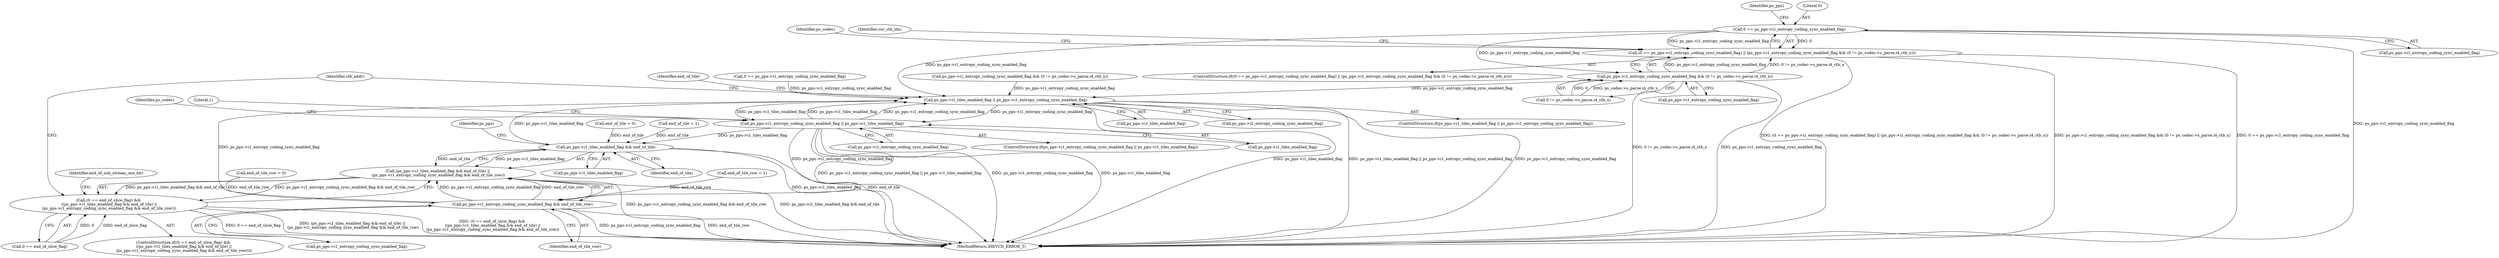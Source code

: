 digraph "0_Android_2b9fb0c2074d370a254b35e2489de2d94943578d@pointer" {
"1000932" [label="(Call,0 == ps_pps->i1_entropy_coding_sync_enabled_flag)"];
"1000931" [label="(Call,(0 == ps_pps->i1_entropy_coding_sync_enabled_flag) || (ps_pps->i1_entropy_coding_sync_enabled_flag && (0 != ps_codec->s_parse.i4_ctb_x)))"];
"1000937" [label="(Call,ps_pps->i1_entropy_coding_sync_enabled_flag && (0 != ps_codec->s_parse.i4_ctb_x))"];
"1001983" [label="(Call,ps_pps->i1_tiles_enabled_flag || ps_pps->i1_entropy_coding_sync_enabled_flag)"];
"1002000" [label="(Call,ps_pps->i1_entropy_coding_sync_enabled_flag || ps_pps->i1_tiles_enabled_flag)"];
"1002083" [label="(Call,ps_pps->i1_tiles_enabled_flag && end_of_tile)"];
"1002082" [label="(Call,(ps_pps->i1_tiles_enabled_flag && end_of_tile) ||\n (ps_pps->i1_entropy_coding_sync_enabled_flag && end_of_tile_row))"];
"1002078" [label="(Call,(0 == end_of_slice_flag) &&\n ((ps_pps->i1_tiles_enabled_flag && end_of_tile) ||\n (ps_pps->i1_entropy_coding_sync_enabled_flag && end_of_tile_row)))"];
"1002088" [label="(Call,ps_pps->i1_entropy_coding_sync_enabled_flag && end_of_tile_row)"];
"1000939" [label="(Identifier,ps_pps)"];
"1001982" [label="(ControlStructure,if(ps_pps->i1_tiles_enabled_flag || ps_pps->i1_entropy_coding_sync_enabled_flag))"];
"1002082" [label="(Call,(ps_pps->i1_tiles_enabled_flag && end_of_tile) ||\n (ps_pps->i1_entropy_coding_sync_enabled_flag && end_of_tile_row))"];
"1002010" [label="(Literal,1)"];
"1002001" [label="(Call,ps_pps->i1_entropy_coding_sync_enabled_flag)"];
"1000930" [label="(ControlStructure,if((0 == ps_pps->i1_entropy_coding_sync_enabled_flag) || (ps_pps->i1_entropy_coding_sync_enabled_flag && (0 != ps_codec->s_parse.i4_ctb_x))))"];
"1002142" [label="(Identifier,ctb_addr)"];
"1000932" [label="(Call,0 == ps_pps->i1_entropy_coding_sync_enabled_flag)"];
"1001992" [label="(Call,end_of_tile = 0)"];
"1002096" [label="(Identifier,end_of_sub_stream_one_bit)"];
"1001999" [label="(ControlStructure,if(ps_pps->i1_entropy_coding_sync_enabled_flag || ps_pps->i1_tiles_enabled_flag))"];
"1002090" [label="(Identifier,ps_pps)"];
"1002004" [label="(Call,ps_pps->i1_tiles_enabled_flag)"];
"1002078" [label="(Call,(0 == end_of_slice_flag) &&\n ((ps_pps->i1_tiles_enabled_flag && end_of_tile) ||\n (ps_pps->i1_entropy_coding_sync_enabled_flag && end_of_tile_row)))"];
"1001996" [label="(Call,end_of_tile_row = 0)"];
"1002084" [label="(Call,ps_pps->i1_tiles_enabled_flag)"];
"1000934" [label="(Call,ps_pps->i1_entropy_coding_sync_enabled_flag)"];
"1002074" [label="(Call,end_of_tile = 1)"];
"1000937" [label="(Call,ps_pps->i1_entropy_coding_sync_enabled_flag && (0 != ps_codec->s_parse.i4_ctb_x))"];
"1001983" [label="(Call,ps_pps->i1_tiles_enabled_flag || ps_pps->i1_entropy_coding_sync_enabled_flag)"];
"1000953" [label="(Identifier,ps_codec)"];
"1002000" [label="(Call,ps_pps->i1_entropy_coding_sync_enabled_flag || ps_pps->i1_tiles_enabled_flag)"];
"1002059" [label="(Call,end_of_tile_row = 1)"];
"1001032" [label="(Identifier,cur_ctb_idx)"];
"1000933" [label="(Literal,0)"];
"1001984" [label="(Call,ps_pps->i1_tiles_enabled_flag)"];
"1002088" [label="(Call,ps_pps->i1_entropy_coding_sync_enabled_flag && end_of_tile_row)"];
"1004845" [label="(MethodReturn,IHEVCD_ERROR_T)"];
"1002051" [label="(Identifier,ps_codec)"];
"1000970" [label="(Call,ps_pps->i1_entropy_coding_sync_enabled_flag && (0 != ps_codec->s_parse.i4_ctb_x))"];
"1000931" [label="(Call,(0 == ps_pps->i1_entropy_coding_sync_enabled_flag) || (ps_pps->i1_entropy_coding_sync_enabled_flag && (0 != ps_codec->s_parse.i4_ctb_x)))"];
"1000941" [label="(Call,0 != ps_codec->s_parse.i4_ctb_x)"];
"1001993" [label="(Identifier,end_of_tile)"];
"1002083" [label="(Call,ps_pps->i1_tiles_enabled_flag && end_of_tile)"];
"1001987" [label="(Call,ps_pps->i1_entropy_coding_sync_enabled_flag)"];
"1002092" [label="(Identifier,end_of_tile_row)"];
"1002089" [label="(Call,ps_pps->i1_entropy_coding_sync_enabled_flag)"];
"1002077" [label="(ControlStructure,if((0 == end_of_slice_flag) &&\n ((ps_pps->i1_tiles_enabled_flag && end_of_tile) ||\n (ps_pps->i1_entropy_coding_sync_enabled_flag && end_of_tile_row))))"];
"1000938" [label="(Call,ps_pps->i1_entropy_coding_sync_enabled_flag)"];
"1002079" [label="(Call,0 == end_of_slice_flag)"];
"1002087" [label="(Identifier,end_of_tile)"];
"1000965" [label="(Call,0 == ps_pps->i1_entropy_coding_sync_enabled_flag)"];
"1000932" -> "1000931"  [label="AST: "];
"1000932" -> "1000934"  [label="CFG: "];
"1000933" -> "1000932"  [label="AST: "];
"1000934" -> "1000932"  [label="AST: "];
"1000939" -> "1000932"  [label="CFG: "];
"1000931" -> "1000932"  [label="CFG: "];
"1000932" -> "1004845"  [label="DDG: ps_pps->i1_entropy_coding_sync_enabled_flag"];
"1000932" -> "1000931"  [label="DDG: 0"];
"1000932" -> "1000931"  [label="DDG: ps_pps->i1_entropy_coding_sync_enabled_flag"];
"1000932" -> "1000937"  [label="DDG: ps_pps->i1_entropy_coding_sync_enabled_flag"];
"1000932" -> "1001983"  [label="DDG: ps_pps->i1_entropy_coding_sync_enabled_flag"];
"1000931" -> "1000930"  [label="AST: "];
"1000931" -> "1000937"  [label="CFG: "];
"1000937" -> "1000931"  [label="AST: "];
"1000953" -> "1000931"  [label="CFG: "];
"1001032" -> "1000931"  [label="CFG: "];
"1000931" -> "1004845"  [label="DDG: ps_pps->i1_entropy_coding_sync_enabled_flag && (0 != ps_codec->s_parse.i4_ctb_x)"];
"1000931" -> "1004845"  [label="DDG: 0 == ps_pps->i1_entropy_coding_sync_enabled_flag"];
"1000931" -> "1004845"  [label="DDG: (0 == ps_pps->i1_entropy_coding_sync_enabled_flag) || (ps_pps->i1_entropy_coding_sync_enabled_flag && (0 != ps_codec->s_parse.i4_ctb_x))"];
"1000937" -> "1000931"  [label="DDG: ps_pps->i1_entropy_coding_sync_enabled_flag"];
"1000937" -> "1000931"  [label="DDG: 0 != ps_codec->s_parse.i4_ctb_x"];
"1000937" -> "1000938"  [label="CFG: "];
"1000937" -> "1000941"  [label="CFG: "];
"1000938" -> "1000937"  [label="AST: "];
"1000941" -> "1000937"  [label="AST: "];
"1000937" -> "1004845"  [label="DDG: ps_pps->i1_entropy_coding_sync_enabled_flag"];
"1000937" -> "1004845"  [label="DDG: 0 != ps_codec->s_parse.i4_ctb_x"];
"1000941" -> "1000937"  [label="DDG: 0"];
"1000941" -> "1000937"  [label="DDG: ps_codec->s_parse.i4_ctb_x"];
"1000937" -> "1001983"  [label="DDG: ps_pps->i1_entropy_coding_sync_enabled_flag"];
"1001983" -> "1001982"  [label="AST: "];
"1001983" -> "1001984"  [label="CFG: "];
"1001983" -> "1001987"  [label="CFG: "];
"1001984" -> "1001983"  [label="AST: "];
"1001987" -> "1001983"  [label="AST: "];
"1001993" -> "1001983"  [label="CFG: "];
"1002142" -> "1001983"  [label="CFG: "];
"1001983" -> "1004845"  [label="DDG: ps_pps->i1_tiles_enabled_flag || ps_pps->i1_entropy_coding_sync_enabled_flag"];
"1001983" -> "1004845"  [label="DDG: ps_pps->i1_entropy_coding_sync_enabled_flag"];
"1001983" -> "1004845"  [label="DDG: ps_pps->i1_tiles_enabled_flag"];
"1002083" -> "1001983"  [label="DDG: ps_pps->i1_tiles_enabled_flag"];
"1002000" -> "1001983"  [label="DDG: ps_pps->i1_tiles_enabled_flag"];
"1002000" -> "1001983"  [label="DDG: ps_pps->i1_entropy_coding_sync_enabled_flag"];
"1000965" -> "1001983"  [label="DDG: ps_pps->i1_entropy_coding_sync_enabled_flag"];
"1000970" -> "1001983"  [label="DDG: ps_pps->i1_entropy_coding_sync_enabled_flag"];
"1002088" -> "1001983"  [label="DDG: ps_pps->i1_entropy_coding_sync_enabled_flag"];
"1001983" -> "1002000"  [label="DDG: ps_pps->i1_entropy_coding_sync_enabled_flag"];
"1001983" -> "1002000"  [label="DDG: ps_pps->i1_tiles_enabled_flag"];
"1002000" -> "1001999"  [label="AST: "];
"1002000" -> "1002001"  [label="CFG: "];
"1002000" -> "1002004"  [label="CFG: "];
"1002001" -> "1002000"  [label="AST: "];
"1002004" -> "1002000"  [label="AST: "];
"1002010" -> "1002000"  [label="CFG: "];
"1002051" -> "1002000"  [label="CFG: "];
"1002000" -> "1004845"  [label="DDG: ps_pps->i1_entropy_coding_sync_enabled_flag"];
"1002000" -> "1004845"  [label="DDG: ps_pps->i1_tiles_enabled_flag"];
"1002000" -> "1004845"  [label="DDG: ps_pps->i1_entropy_coding_sync_enabled_flag || ps_pps->i1_tiles_enabled_flag"];
"1002000" -> "1002083"  [label="DDG: ps_pps->i1_tiles_enabled_flag"];
"1002000" -> "1002088"  [label="DDG: ps_pps->i1_entropy_coding_sync_enabled_flag"];
"1002083" -> "1002082"  [label="AST: "];
"1002083" -> "1002084"  [label="CFG: "];
"1002083" -> "1002087"  [label="CFG: "];
"1002084" -> "1002083"  [label="AST: "];
"1002087" -> "1002083"  [label="AST: "];
"1002090" -> "1002083"  [label="CFG: "];
"1002082" -> "1002083"  [label="CFG: "];
"1002083" -> "1004845"  [label="DDG: ps_pps->i1_tiles_enabled_flag"];
"1002083" -> "1004845"  [label="DDG: end_of_tile"];
"1002083" -> "1002082"  [label="DDG: ps_pps->i1_tiles_enabled_flag"];
"1002083" -> "1002082"  [label="DDG: end_of_tile"];
"1001992" -> "1002083"  [label="DDG: end_of_tile"];
"1002074" -> "1002083"  [label="DDG: end_of_tile"];
"1002082" -> "1002078"  [label="AST: "];
"1002082" -> "1002088"  [label="CFG: "];
"1002088" -> "1002082"  [label="AST: "];
"1002078" -> "1002082"  [label="CFG: "];
"1002082" -> "1004845"  [label="DDG: ps_pps->i1_tiles_enabled_flag && end_of_tile"];
"1002082" -> "1004845"  [label="DDG: ps_pps->i1_entropy_coding_sync_enabled_flag && end_of_tile_row"];
"1002082" -> "1002078"  [label="DDG: ps_pps->i1_tiles_enabled_flag && end_of_tile"];
"1002082" -> "1002078"  [label="DDG: ps_pps->i1_entropy_coding_sync_enabled_flag && end_of_tile_row"];
"1002088" -> "1002082"  [label="DDG: ps_pps->i1_entropy_coding_sync_enabled_flag"];
"1002088" -> "1002082"  [label="DDG: end_of_tile_row"];
"1002078" -> "1002077"  [label="AST: "];
"1002078" -> "1002079"  [label="CFG: "];
"1002079" -> "1002078"  [label="AST: "];
"1002096" -> "1002078"  [label="CFG: "];
"1002142" -> "1002078"  [label="CFG: "];
"1002078" -> "1004845"  [label="DDG: (0 == end_of_slice_flag) &&\n ((ps_pps->i1_tiles_enabled_flag && end_of_tile) ||\n (ps_pps->i1_entropy_coding_sync_enabled_flag && end_of_tile_row))"];
"1002078" -> "1004845"  [label="DDG: 0 == end_of_slice_flag"];
"1002078" -> "1004845"  [label="DDG: (ps_pps->i1_tiles_enabled_flag && end_of_tile) ||\n (ps_pps->i1_entropy_coding_sync_enabled_flag && end_of_tile_row)"];
"1002079" -> "1002078"  [label="DDG: 0"];
"1002079" -> "1002078"  [label="DDG: end_of_slice_flag"];
"1002088" -> "1002089"  [label="CFG: "];
"1002088" -> "1002092"  [label="CFG: "];
"1002089" -> "1002088"  [label="AST: "];
"1002092" -> "1002088"  [label="AST: "];
"1002088" -> "1004845"  [label="DDG: end_of_tile_row"];
"1002088" -> "1004845"  [label="DDG: ps_pps->i1_entropy_coding_sync_enabled_flag"];
"1002059" -> "1002088"  [label="DDG: end_of_tile_row"];
"1001996" -> "1002088"  [label="DDG: end_of_tile_row"];
}
